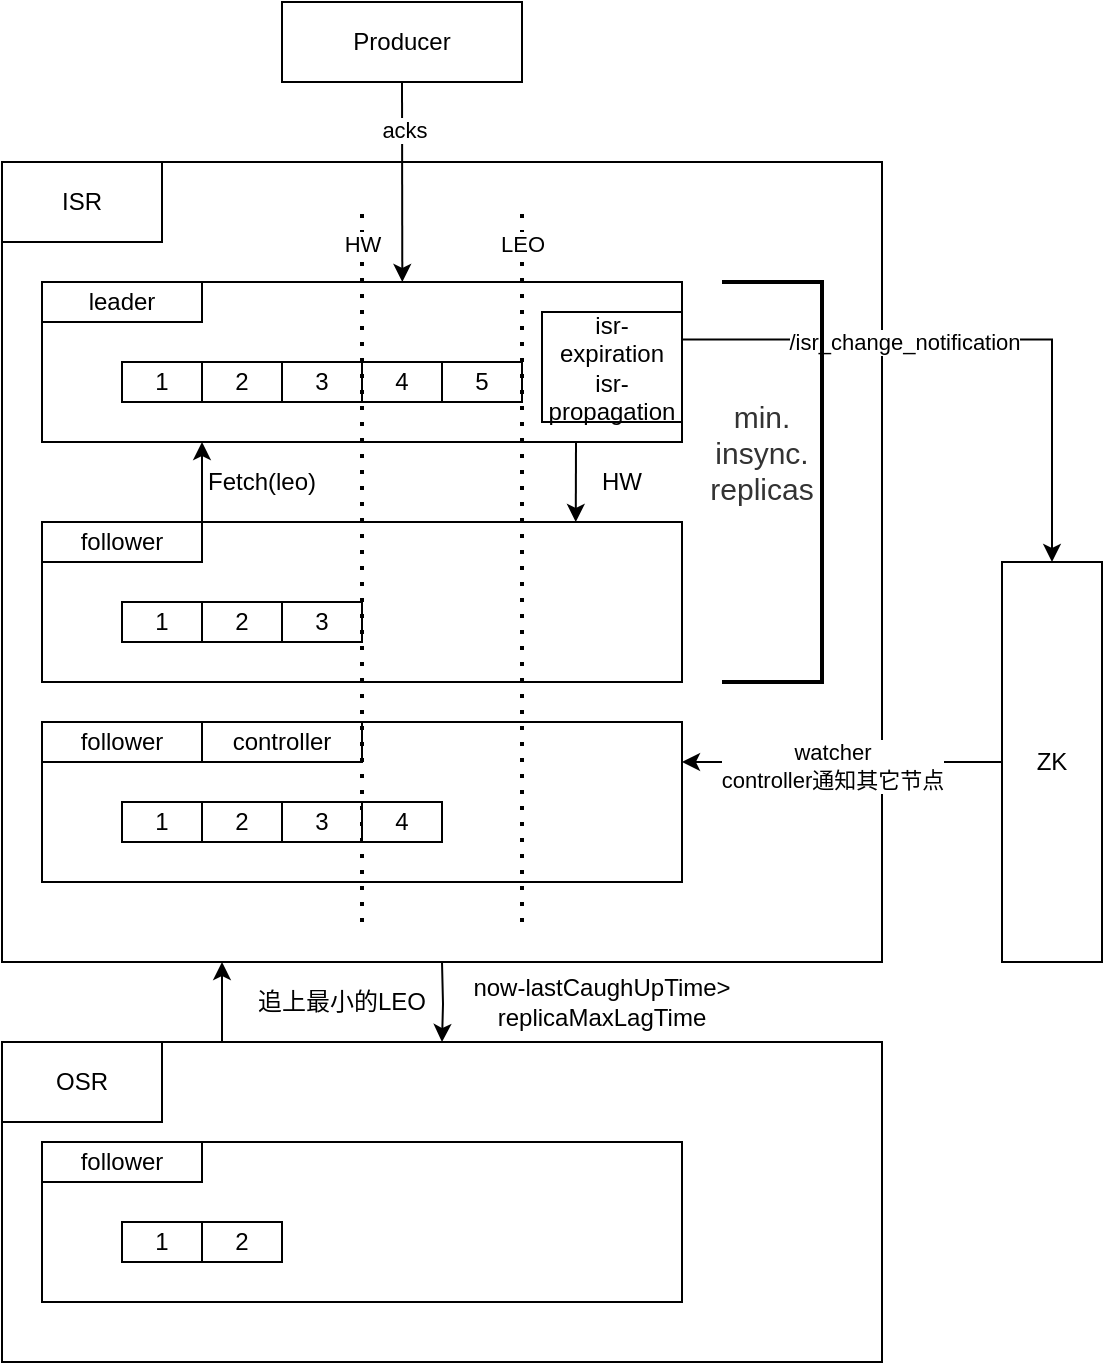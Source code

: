 <mxfile version="14.4.7" type="github">
  <diagram id="7_XO65z88kJOoA_9lVmw" name="第 1 页">
    <mxGraphModel dx="2033" dy="1131" grid="1" gridSize="10" guides="1" tooltips="1" connect="1" arrows="1" fold="1" page="1" pageScale="1" pageWidth="827" pageHeight="1169" math="0" shadow="0">
      <root>
        <mxCell id="0" />
        <mxCell id="1" parent="0" />
        <mxCell id="0DGjOiZLT0hgACyC8Fd7-68" value="" style="rounded=0;whiteSpace=wrap;html=1;" vertex="1" parent="1">
          <mxGeometry x="60" y="120" width="440" height="400" as="geometry" />
        </mxCell>
        <mxCell id="0DGjOiZLT0hgACyC8Fd7-53" value="" style="edgeStyle=orthogonalEdgeStyle;rounded=0;orthogonalLoop=1;jettySize=auto;html=1;exitX=0.25;exitY=0;exitDx=0;exitDy=0;entryX=0.25;entryY=1;entryDx=0;entryDy=0;" edge="1" parent="1" source="0DGjOiZLT0hgACyC8Fd7-9">
          <mxGeometry relative="1" as="geometry">
            <mxPoint x="170" y="520" as="targetPoint" />
          </mxGeometry>
        </mxCell>
        <mxCell id="0DGjOiZLT0hgACyC8Fd7-9" value="" style="rounded=0;whiteSpace=wrap;html=1;" vertex="1" parent="1">
          <mxGeometry x="60" y="560" width="440" height="160" as="geometry" />
        </mxCell>
        <mxCell id="0DGjOiZLT0hgACyC8Fd7-58" value="" style="edgeStyle=orthogonalEdgeStyle;rounded=0;orthogonalLoop=1;jettySize=auto;html=1;entryX=0.5;entryY=0;entryDx=0;entryDy=0;exitX=0.5;exitY=1;exitDx=0;exitDy=0;" edge="1" parent="1" target="0DGjOiZLT0hgACyC8Fd7-9">
          <mxGeometry relative="1" as="geometry">
            <mxPoint x="280" y="520" as="sourcePoint" />
          </mxGeometry>
        </mxCell>
        <mxCell id="0DGjOiZLT0hgACyC8Fd7-64" value="" style="edgeStyle=orthogonalEdgeStyle;rounded=0;orthogonalLoop=1;jettySize=auto;html=1;exitX=1;exitY=0.25;exitDx=0;exitDy=0;" edge="1" parent="1" source="0DGjOiZLT0hgACyC8Fd7-65" target="0DGjOiZLT0hgACyC8Fd7-3">
          <mxGeometry relative="1" as="geometry" />
        </mxCell>
        <mxCell id="0DGjOiZLT0hgACyC8Fd7-69" value="/isr_change_notification" style="edgeLabel;html=1;align=center;verticalAlign=middle;resizable=0;points=[];" vertex="1" connectable="0" parent="0DGjOiZLT0hgACyC8Fd7-64">
          <mxGeometry x="0.116" relative="1" as="geometry">
            <mxPoint x="-55" y="1.21" as="offset" />
          </mxGeometry>
        </mxCell>
        <mxCell id="0DGjOiZLT0hgACyC8Fd7-1" value="" style="rounded=0;whiteSpace=wrap;html=1;" vertex="1" parent="1">
          <mxGeometry x="80" y="180" width="320" height="80" as="geometry" />
        </mxCell>
        <mxCell id="0DGjOiZLT0hgACyC8Fd7-60" value="" style="edgeStyle=orthogonalEdgeStyle;rounded=0;orthogonalLoop=1;jettySize=auto;html=1;entryX=0.25;entryY=1;entryDx=0;entryDy=0;exitX=1;exitY=0;exitDx=0;exitDy=0;" edge="1" parent="1" source="0DGjOiZLT0hgACyC8Fd7-6" target="0DGjOiZLT0hgACyC8Fd7-1">
          <mxGeometry relative="1" as="geometry" />
        </mxCell>
        <mxCell id="0DGjOiZLT0hgACyC8Fd7-2" value="" style="rounded=0;whiteSpace=wrap;html=1;" vertex="1" parent="1">
          <mxGeometry x="80" y="300" width="320" height="80" as="geometry" />
        </mxCell>
        <mxCell id="0DGjOiZLT0hgACyC8Fd7-70" value="" style="edgeStyle=orthogonalEdgeStyle;rounded=0;orthogonalLoop=1;jettySize=auto;html=1;entryX=1;entryY=0.25;entryDx=0;entryDy=0;" edge="1" parent="1" source="0DGjOiZLT0hgACyC8Fd7-3" target="0DGjOiZLT0hgACyC8Fd7-34">
          <mxGeometry relative="1" as="geometry" />
        </mxCell>
        <mxCell id="0DGjOiZLT0hgACyC8Fd7-71" value="watcher&lt;br&gt;controller通知其它节点" style="edgeLabel;html=1;align=center;verticalAlign=middle;resizable=0;points=[];" vertex="1" connectable="0" parent="0DGjOiZLT0hgACyC8Fd7-70">
          <mxGeometry x="0.062" y="2" relative="1" as="geometry">
            <mxPoint as="offset" />
          </mxGeometry>
        </mxCell>
        <mxCell id="0DGjOiZLT0hgACyC8Fd7-3" value="ZK" style="rounded=0;whiteSpace=wrap;html=1;" vertex="1" parent="1">
          <mxGeometry x="560" y="320" width="50" height="200" as="geometry" />
        </mxCell>
        <mxCell id="0DGjOiZLT0hgACyC8Fd7-4" value="" style="rounded=0;whiteSpace=wrap;html=1;" vertex="1" parent="1">
          <mxGeometry x="80" y="610" width="320" height="80" as="geometry" />
        </mxCell>
        <mxCell id="0DGjOiZLT0hgACyC8Fd7-5" value="leader" style="rounded=0;whiteSpace=wrap;html=1;" vertex="1" parent="1">
          <mxGeometry x="80" y="180" width="80" height="20" as="geometry" />
        </mxCell>
        <mxCell id="0DGjOiZLT0hgACyC8Fd7-6" value="follower" style="rounded=0;whiteSpace=wrap;html=1;" vertex="1" parent="1">
          <mxGeometry x="80" y="300" width="80" height="20" as="geometry" />
        </mxCell>
        <mxCell id="0DGjOiZLT0hgACyC8Fd7-7" value="follower" style="rounded=0;whiteSpace=wrap;html=1;" vertex="1" parent="1">
          <mxGeometry x="80" y="610" width="80" height="20" as="geometry" />
        </mxCell>
        <mxCell id="0DGjOiZLT0hgACyC8Fd7-10" value="1" style="rounded=0;whiteSpace=wrap;html=1;" vertex="1" parent="1">
          <mxGeometry x="120" y="220" width="40" height="20" as="geometry" />
        </mxCell>
        <mxCell id="0DGjOiZLT0hgACyC8Fd7-11" value="2" style="rounded=0;whiteSpace=wrap;html=1;" vertex="1" parent="1">
          <mxGeometry x="160" y="220" width="40" height="20" as="geometry" />
        </mxCell>
        <mxCell id="0DGjOiZLT0hgACyC8Fd7-12" value="3" style="rounded=0;whiteSpace=wrap;html=1;" vertex="1" parent="1">
          <mxGeometry x="200" y="220" width="40" height="20" as="geometry" />
        </mxCell>
        <mxCell id="0DGjOiZLT0hgACyC8Fd7-14" value="4" style="rounded=0;whiteSpace=wrap;html=1;" vertex="1" parent="1">
          <mxGeometry x="240" y="220" width="40" height="20" as="geometry" />
        </mxCell>
        <mxCell id="0DGjOiZLT0hgACyC8Fd7-15" value="5" style="rounded=0;whiteSpace=wrap;html=1;" vertex="1" parent="1">
          <mxGeometry x="280" y="220" width="40" height="20" as="geometry" />
        </mxCell>
        <mxCell id="0DGjOiZLT0hgACyC8Fd7-17" value="1" style="rounded=0;whiteSpace=wrap;html=1;" vertex="1" parent="1">
          <mxGeometry x="120" y="340" width="40" height="20" as="geometry" />
        </mxCell>
        <mxCell id="0DGjOiZLT0hgACyC8Fd7-18" value="2" style="rounded=0;whiteSpace=wrap;html=1;" vertex="1" parent="1">
          <mxGeometry x="160" y="340" width="40" height="20" as="geometry" />
        </mxCell>
        <mxCell id="0DGjOiZLT0hgACyC8Fd7-19" value="3" style="rounded=0;whiteSpace=wrap;html=1;" vertex="1" parent="1">
          <mxGeometry x="200" y="340" width="40" height="20" as="geometry" />
        </mxCell>
        <mxCell id="0DGjOiZLT0hgACyC8Fd7-22" value="1" style="rounded=0;whiteSpace=wrap;html=1;" vertex="1" parent="1">
          <mxGeometry x="120" y="650" width="40" height="20" as="geometry" />
        </mxCell>
        <mxCell id="0DGjOiZLT0hgACyC8Fd7-23" value="2" style="rounded=0;whiteSpace=wrap;html=1;" vertex="1" parent="1">
          <mxGeometry x="160" y="650" width="40" height="20" as="geometry" />
        </mxCell>
        <mxCell id="0DGjOiZLT0hgACyC8Fd7-27" value="Producer" style="rounded=0;whiteSpace=wrap;html=1;" vertex="1" parent="1">
          <mxGeometry x="200" y="40" width="120" height="40" as="geometry" />
        </mxCell>
        <mxCell id="0DGjOiZLT0hgACyC8Fd7-34" value="" style="rounded=0;whiteSpace=wrap;html=1;" vertex="1" parent="1">
          <mxGeometry x="80" y="400" width="320" height="80" as="geometry" />
        </mxCell>
        <mxCell id="0DGjOiZLT0hgACyC8Fd7-35" value="follower" style="rounded=0;whiteSpace=wrap;html=1;" vertex="1" parent="1">
          <mxGeometry x="80" y="400" width="80" height="20" as="geometry" />
        </mxCell>
        <mxCell id="0DGjOiZLT0hgACyC8Fd7-36" value="controller" style="rounded=0;whiteSpace=wrap;html=1;" vertex="1" parent="1">
          <mxGeometry x="160" y="400" width="80" height="20" as="geometry" />
        </mxCell>
        <mxCell id="0DGjOiZLT0hgACyC8Fd7-37" value="1" style="rounded=0;whiteSpace=wrap;html=1;" vertex="1" parent="1">
          <mxGeometry x="120" y="440" width="40" height="20" as="geometry" />
        </mxCell>
        <mxCell id="0DGjOiZLT0hgACyC8Fd7-38" value="2" style="rounded=0;whiteSpace=wrap;html=1;" vertex="1" parent="1">
          <mxGeometry x="160" y="440" width="40" height="20" as="geometry" />
        </mxCell>
        <mxCell id="0DGjOiZLT0hgACyC8Fd7-39" value="3" style="rounded=0;whiteSpace=wrap;html=1;" vertex="1" parent="1">
          <mxGeometry x="200" y="440" width="40" height="20" as="geometry" />
        </mxCell>
        <mxCell id="0DGjOiZLT0hgACyC8Fd7-41" value="ISR" style="rounded=0;whiteSpace=wrap;html=1;" vertex="1" parent="1">
          <mxGeometry x="60" y="120" width="80" height="40" as="geometry" />
        </mxCell>
        <mxCell id="0DGjOiZLT0hgACyC8Fd7-43" value="" style="endArrow=none;dashed=1;html=1;dashPattern=1 3;strokeWidth=2;" edge="1" parent="1">
          <mxGeometry width="50" height="50" relative="1" as="geometry">
            <mxPoint x="240" y="500" as="sourcePoint" />
            <mxPoint x="240" y="140" as="targetPoint" />
          </mxGeometry>
        </mxCell>
        <mxCell id="0DGjOiZLT0hgACyC8Fd7-46" value="HW" style="edgeLabel;html=1;align=center;verticalAlign=middle;resizable=0;points=[];" vertex="1" connectable="0" parent="0DGjOiZLT0hgACyC8Fd7-43">
          <mxGeometry x="0.882" relative="1" as="geometry">
            <mxPoint as="offset" />
          </mxGeometry>
        </mxCell>
        <mxCell id="0DGjOiZLT0hgACyC8Fd7-44" value="" style="endArrow=none;dashed=1;html=1;dashPattern=1 3;strokeWidth=2;" edge="1" parent="1">
          <mxGeometry width="50" height="50" relative="1" as="geometry">
            <mxPoint x="320" y="500" as="sourcePoint" />
            <mxPoint x="320" y="140" as="targetPoint" />
          </mxGeometry>
        </mxCell>
        <mxCell id="0DGjOiZLT0hgACyC8Fd7-47" value="LEO" style="edgeLabel;html=1;align=center;verticalAlign=middle;resizable=0;points=[];" vertex="1" connectable="0" parent="0DGjOiZLT0hgACyC8Fd7-44">
          <mxGeometry x="0.882" relative="1" as="geometry">
            <mxPoint as="offset" />
          </mxGeometry>
        </mxCell>
        <mxCell id="0DGjOiZLT0hgACyC8Fd7-45" value="4" style="rounded=0;whiteSpace=wrap;html=1;" vertex="1" parent="1">
          <mxGeometry x="240" y="440" width="40" height="20" as="geometry" />
        </mxCell>
        <mxCell id="0DGjOiZLT0hgACyC8Fd7-48" value="" style="strokeWidth=2;html=1;shape=mxgraph.flowchart.annotation_1;align=left;pointerEvents=1;direction=west;" vertex="1" parent="1">
          <mxGeometry x="420" y="180" width="50" height="200" as="geometry" />
        </mxCell>
        <mxCell id="0DGjOiZLT0hgACyC8Fd7-50" value="&lt;span style=&quot;color: rgb(51 , 51 , 51) ; font-family: , , &amp;#34;segoe ui&amp;#34; , &amp;#34;roboto&amp;#34; , &amp;#34;ubuntu&amp;#34; , &amp;#34;cantarell&amp;#34; , &amp;#34;noto sans&amp;#34; , sans-serif , , &amp;#34;helvetica neue&amp;#34; , &amp;#34;pingfang sc&amp;#34; , &amp;#34;hiragino sans gb&amp;#34; , &amp;#34;microsoft yahei&amp;#34; , &amp;#34;arial&amp;#34; ; font-size: 15px ; background-color: rgb(255 , 255 , 255)&quot;&gt;min.&lt;br&gt;insync.&lt;br&gt;replicas&lt;/span&gt;" style="text;html=1;strokeColor=none;fillColor=none;align=center;verticalAlign=middle;whiteSpace=wrap;rounded=0;" vertex="1" parent="1">
          <mxGeometry x="430" y="210" width="20" height="110" as="geometry" />
        </mxCell>
        <mxCell id="0DGjOiZLT0hgACyC8Fd7-51" value="" style="endArrow=classic;html=1;exitX=0.5;exitY=1;exitDx=0;exitDy=0;entryX=0.563;entryY=0;entryDx=0;entryDy=0;entryPerimeter=0;" edge="1" parent="1" source="0DGjOiZLT0hgACyC8Fd7-27" target="0DGjOiZLT0hgACyC8Fd7-1">
          <mxGeometry width="50" height="50" relative="1" as="geometry">
            <mxPoint x="400" y="100" as="sourcePoint" />
            <mxPoint x="450" y="50" as="targetPoint" />
          </mxGeometry>
        </mxCell>
        <mxCell id="0DGjOiZLT0hgACyC8Fd7-52" value="acks" style="edgeLabel;html=1;align=center;verticalAlign=middle;resizable=0;points=[];" vertex="1" connectable="0" parent="0DGjOiZLT0hgACyC8Fd7-51">
          <mxGeometry x="-0.52" y="1" relative="1" as="geometry">
            <mxPoint as="offset" />
          </mxGeometry>
        </mxCell>
        <mxCell id="0DGjOiZLT0hgACyC8Fd7-54" value="追上最小的LEO" style="text;html=1;strokeColor=none;fillColor=none;align=center;verticalAlign=middle;whiteSpace=wrap;rounded=0;" vertex="1" parent="1">
          <mxGeometry x="180" y="530" width="100" height="20" as="geometry" />
        </mxCell>
        <mxCell id="0DGjOiZLT0hgACyC8Fd7-57" value="OSR" style="rounded=0;whiteSpace=wrap;html=1;" vertex="1" parent="1">
          <mxGeometry x="60" y="560" width="80" height="40" as="geometry" />
        </mxCell>
        <mxCell id="0DGjOiZLT0hgACyC8Fd7-59" value="now-lastCaughUpTime&amp;gt;&lt;br&gt;replicaMaxLagTime" style="text;html=1;strokeColor=none;fillColor=none;align=center;verticalAlign=middle;whiteSpace=wrap;rounded=0;" vertex="1" parent="1">
          <mxGeometry x="280" y="525" width="160" height="30" as="geometry" />
        </mxCell>
        <mxCell id="0DGjOiZLT0hgACyC8Fd7-63" value="Fetch(leo)" style="text;html=1;strokeColor=none;fillColor=none;align=center;verticalAlign=middle;whiteSpace=wrap;rounded=0;" vertex="1" parent="1">
          <mxGeometry x="170" y="270" width="40" height="20" as="geometry" />
        </mxCell>
        <mxCell id="0DGjOiZLT0hgACyC8Fd7-72" value="" style="edgeStyle=orthogonalEdgeStyle;rounded=0;orthogonalLoop=1;jettySize=auto;html=1;entryX=0.834;entryY=0;entryDx=0;entryDy=0;entryPerimeter=0;" edge="1" parent="1" target="0DGjOiZLT0hgACyC8Fd7-2">
          <mxGeometry relative="1" as="geometry">
            <mxPoint x="347" y="260" as="sourcePoint" />
            <Array as="points">
              <mxPoint x="347" y="260" />
            </Array>
          </mxGeometry>
        </mxCell>
        <mxCell id="0DGjOiZLT0hgACyC8Fd7-65" value="isr-expiration&lt;br&gt;isr-propagation" style="rounded=0;whiteSpace=wrap;html=1;" vertex="1" parent="1">
          <mxGeometry x="330" y="195" width="70" height="55" as="geometry" />
        </mxCell>
        <mxCell id="0DGjOiZLT0hgACyC8Fd7-74" value="HW" style="text;html=1;strokeColor=none;fillColor=none;align=center;verticalAlign=middle;whiteSpace=wrap;rounded=0;" vertex="1" parent="1">
          <mxGeometry x="360" y="270" width="20" height="20" as="geometry" />
        </mxCell>
      </root>
    </mxGraphModel>
  </diagram>
</mxfile>
